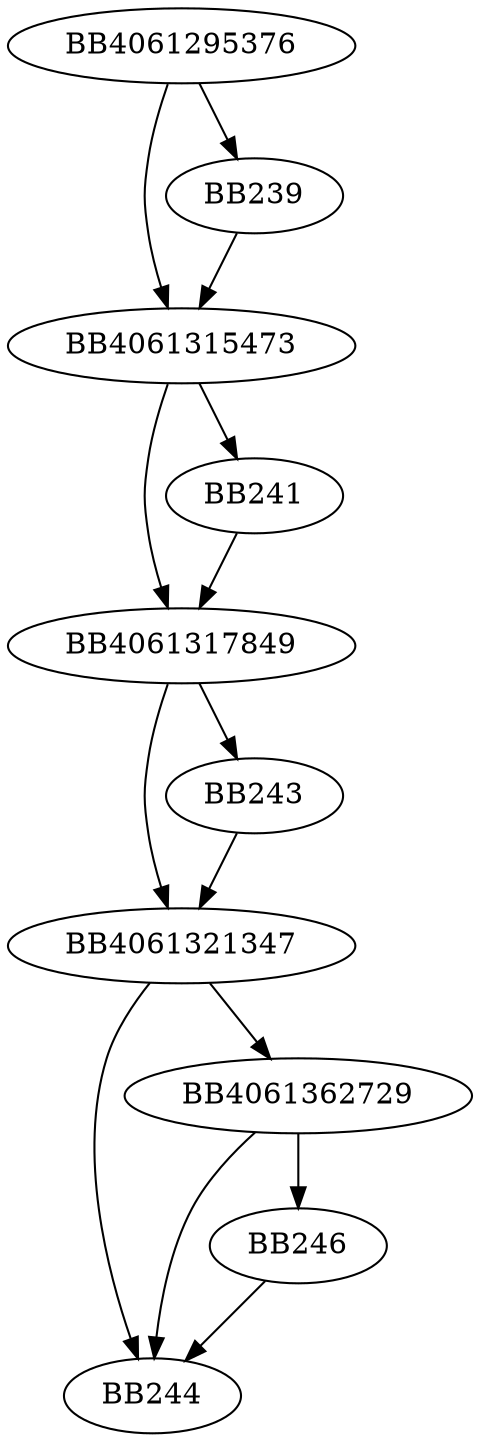 digraph G{
	BB4061295376->BB4061315473;
	BB4061295376->BB239;
	BB239->BB4061315473;
	BB4061315473->BB4061317849;
	BB4061315473->BB241;
	BB241->BB4061317849;
	BB4061317849->BB4061321347;
	BB4061317849->BB243;
	BB243->BB4061321347;
	BB4061321347->BB244;
	BB4061321347->BB4061362729;
	BB4061362729->BB246;
	BB4061362729->BB244;
	BB246->BB244;
}
